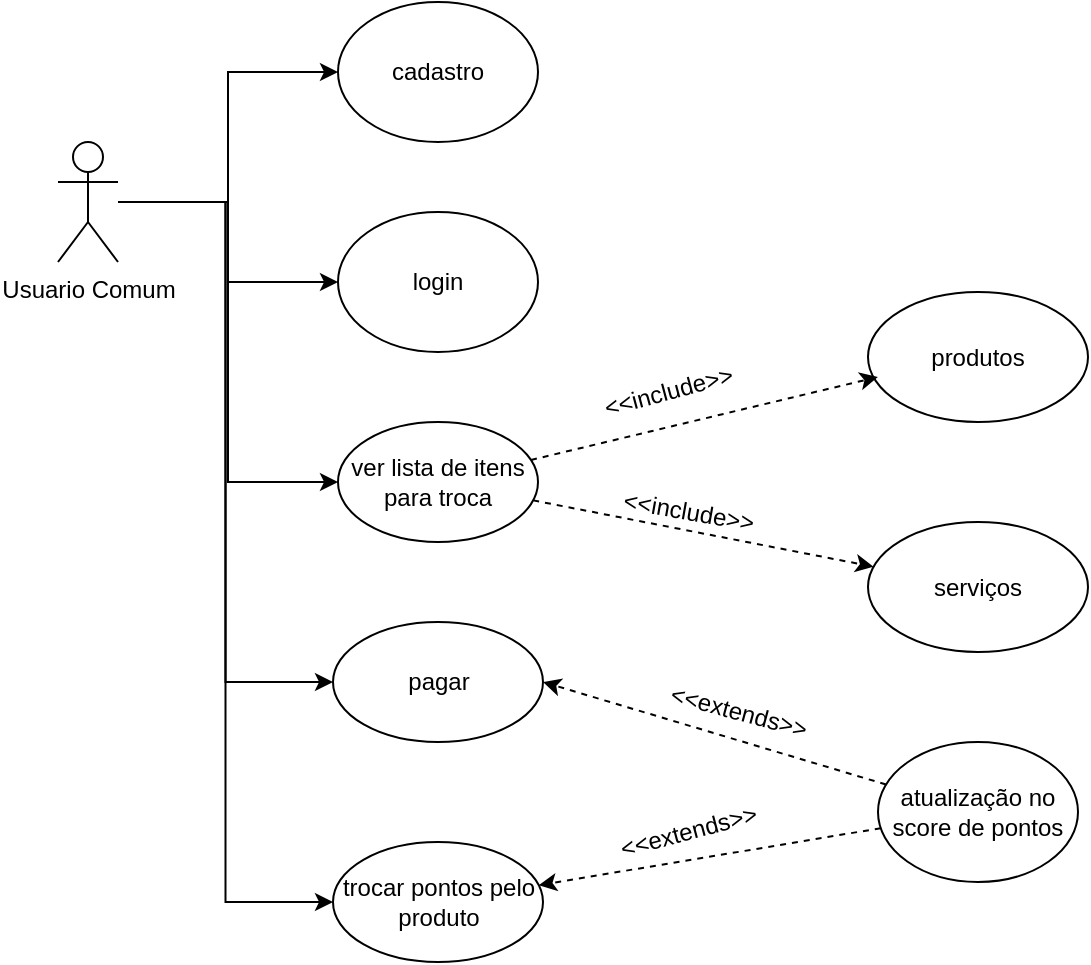 <mxfile version="24.4.0" type="github">
  <diagram name="Página-1" id="bYyFj0Z4xE3NFgqJFZPs">
    <mxGraphModel dx="1195" dy="615" grid="1" gridSize="10" guides="1" tooltips="1" connect="1" arrows="1" fold="1" page="1" pageScale="1" pageWidth="827" pageHeight="1169" math="0" shadow="0">
      <root>
        <mxCell id="0" />
        <mxCell id="1" parent="0" />
        <mxCell id="eu3oMUvbNMBl4AdBFhAr-7" style="edgeStyle=orthogonalEdgeStyle;rounded=0;orthogonalLoop=1;jettySize=auto;html=1;" edge="1" parent="1" source="eu3oMUvbNMBl4AdBFhAr-1" target="eu3oMUvbNMBl4AdBFhAr-4">
          <mxGeometry relative="1" as="geometry" />
        </mxCell>
        <mxCell id="eu3oMUvbNMBl4AdBFhAr-8" style="edgeStyle=orthogonalEdgeStyle;rounded=0;orthogonalLoop=1;jettySize=auto;html=1;entryX=0;entryY=0.5;entryDx=0;entryDy=0;" edge="1" parent="1" source="eu3oMUvbNMBl4AdBFhAr-1" target="eu3oMUvbNMBl4AdBFhAr-5">
          <mxGeometry relative="1" as="geometry" />
        </mxCell>
        <mxCell id="eu3oMUvbNMBl4AdBFhAr-10" style="edgeStyle=orthogonalEdgeStyle;rounded=0;orthogonalLoop=1;jettySize=auto;html=1;entryX=0;entryY=0.5;entryDx=0;entryDy=0;" edge="1" parent="1" source="eu3oMUvbNMBl4AdBFhAr-1" target="eu3oMUvbNMBl4AdBFhAr-9">
          <mxGeometry relative="1" as="geometry" />
        </mxCell>
        <mxCell id="eu3oMUvbNMBl4AdBFhAr-12" style="edgeStyle=orthogonalEdgeStyle;rounded=0;orthogonalLoop=1;jettySize=auto;html=1;entryX=0;entryY=0.5;entryDx=0;entryDy=0;" edge="1" parent="1" source="eu3oMUvbNMBl4AdBFhAr-1" target="eu3oMUvbNMBl4AdBFhAr-11">
          <mxGeometry relative="1" as="geometry" />
        </mxCell>
        <mxCell id="eu3oMUvbNMBl4AdBFhAr-26" style="edgeStyle=orthogonalEdgeStyle;rounded=0;orthogonalLoop=1;jettySize=auto;html=1;entryX=0;entryY=0.5;entryDx=0;entryDy=0;" edge="1" parent="1" source="eu3oMUvbNMBl4AdBFhAr-1" target="eu3oMUvbNMBl4AdBFhAr-13">
          <mxGeometry relative="1" as="geometry" />
        </mxCell>
        <mxCell id="eu3oMUvbNMBl4AdBFhAr-1" value="Usuario Comum" style="shape=umlActor;verticalLabelPosition=bottom;verticalAlign=top;html=1;outlineConnect=0;" vertex="1" parent="1">
          <mxGeometry x="50" y="110" width="30" height="60" as="geometry" />
        </mxCell>
        <mxCell id="eu3oMUvbNMBl4AdBFhAr-4" value="cadastro" style="ellipse;whiteSpace=wrap;html=1;" vertex="1" parent="1">
          <mxGeometry x="190" y="40" width="100" height="70" as="geometry" />
        </mxCell>
        <mxCell id="eu3oMUvbNMBl4AdBFhAr-5" value="login" style="ellipse;whiteSpace=wrap;html=1;" vertex="1" parent="1">
          <mxGeometry x="190" y="145" width="100" height="70" as="geometry" />
        </mxCell>
        <mxCell id="eu3oMUvbNMBl4AdBFhAr-21" style="rounded=0;orthogonalLoop=1;jettySize=auto;html=1;dashed=1;" edge="1" parent="1" source="eu3oMUvbNMBl4AdBFhAr-9" target="eu3oMUvbNMBl4AdBFhAr-20">
          <mxGeometry relative="1" as="geometry" />
        </mxCell>
        <mxCell id="eu3oMUvbNMBl4AdBFhAr-9" value="ver lista de itens para troca" style="ellipse;whiteSpace=wrap;html=1;" vertex="1" parent="1">
          <mxGeometry x="190" y="250" width="100" height="60" as="geometry" />
        </mxCell>
        <mxCell id="eu3oMUvbNMBl4AdBFhAr-11" value="pagar" style="ellipse;whiteSpace=wrap;html=1;" vertex="1" parent="1">
          <mxGeometry x="187.5" y="350" width="105" height="60" as="geometry" />
        </mxCell>
        <mxCell id="eu3oMUvbNMBl4AdBFhAr-13" value="trocar pontos pelo produto" style="ellipse;whiteSpace=wrap;html=1;" vertex="1" parent="1">
          <mxGeometry x="187.5" y="460" width="105" height="60" as="geometry" />
        </mxCell>
        <mxCell id="eu3oMUvbNMBl4AdBFhAr-15" style="rounded=0;orthogonalLoop=1;jettySize=auto;html=1;entryX=1;entryY=0.5;entryDx=0;entryDy=0;dashed=1;" edge="1" parent="1" source="eu3oMUvbNMBl4AdBFhAr-14" target="eu3oMUvbNMBl4AdBFhAr-11">
          <mxGeometry relative="1" as="geometry" />
        </mxCell>
        <mxCell id="eu3oMUvbNMBl4AdBFhAr-16" style="rounded=0;orthogonalLoop=1;jettySize=auto;html=1;dashed=1;" edge="1" parent="1" source="eu3oMUvbNMBl4AdBFhAr-14" target="eu3oMUvbNMBl4AdBFhAr-13">
          <mxGeometry relative="1" as="geometry" />
        </mxCell>
        <mxCell id="eu3oMUvbNMBl4AdBFhAr-14" value="atualização no score de pontos" style="ellipse;whiteSpace=wrap;html=1;" vertex="1" parent="1">
          <mxGeometry x="460" y="410" width="100" height="70" as="geometry" />
        </mxCell>
        <mxCell id="eu3oMUvbNMBl4AdBFhAr-17" value="&amp;lt;&amp;lt;extends&amp;gt;&amp;gt;" style="text;html=1;align=center;verticalAlign=middle;resizable=0;points=[];autosize=1;strokeColor=none;fillColor=none;rotation=15;" vertex="1" parent="1">
          <mxGeometry x="345" y="380" width="90" height="30" as="geometry" />
        </mxCell>
        <mxCell id="eu3oMUvbNMBl4AdBFhAr-18" value="&amp;lt;&amp;lt;extends&amp;gt;&amp;gt;" style="text;html=1;align=center;verticalAlign=middle;resizable=0;points=[];autosize=1;strokeColor=none;fillColor=none;rotation=-15;" vertex="1" parent="1">
          <mxGeometry x="320" y="440" width="90" height="30" as="geometry" />
        </mxCell>
        <mxCell id="eu3oMUvbNMBl4AdBFhAr-19" value="produtos" style="ellipse;whiteSpace=wrap;html=1;" vertex="1" parent="1">
          <mxGeometry x="455" y="185" width="110" height="65" as="geometry" />
        </mxCell>
        <mxCell id="eu3oMUvbNMBl4AdBFhAr-20" value="serviços" style="ellipse;whiteSpace=wrap;html=1;" vertex="1" parent="1">
          <mxGeometry x="455" y="300" width="110" height="65" as="geometry" />
        </mxCell>
        <mxCell id="eu3oMUvbNMBl4AdBFhAr-22" value="&amp;lt;&amp;lt;include&amp;gt;&amp;gt;" style="text;html=1;align=center;verticalAlign=middle;resizable=0;points=[];autosize=1;strokeColor=none;fillColor=none;rotation=10;" vertex="1" parent="1">
          <mxGeometry x="320" y="280" width="90" height="30" as="geometry" />
        </mxCell>
        <mxCell id="eu3oMUvbNMBl4AdBFhAr-24" style="rounded=0;orthogonalLoop=1;jettySize=auto;html=1;entryX=0.045;entryY=0.654;entryDx=0;entryDy=0;entryPerimeter=0;dashed=1;" edge="1" parent="1" source="eu3oMUvbNMBl4AdBFhAr-9" target="eu3oMUvbNMBl4AdBFhAr-19">
          <mxGeometry relative="1" as="geometry" />
        </mxCell>
        <mxCell id="eu3oMUvbNMBl4AdBFhAr-25" value="&amp;lt;&amp;lt;include&amp;gt;&amp;gt;" style="text;html=1;align=center;verticalAlign=middle;resizable=0;points=[];autosize=1;strokeColor=none;fillColor=none;rotation=-15;" vertex="1" parent="1">
          <mxGeometry x="310" y="220" width="90" height="30" as="geometry" />
        </mxCell>
      </root>
    </mxGraphModel>
  </diagram>
</mxfile>
